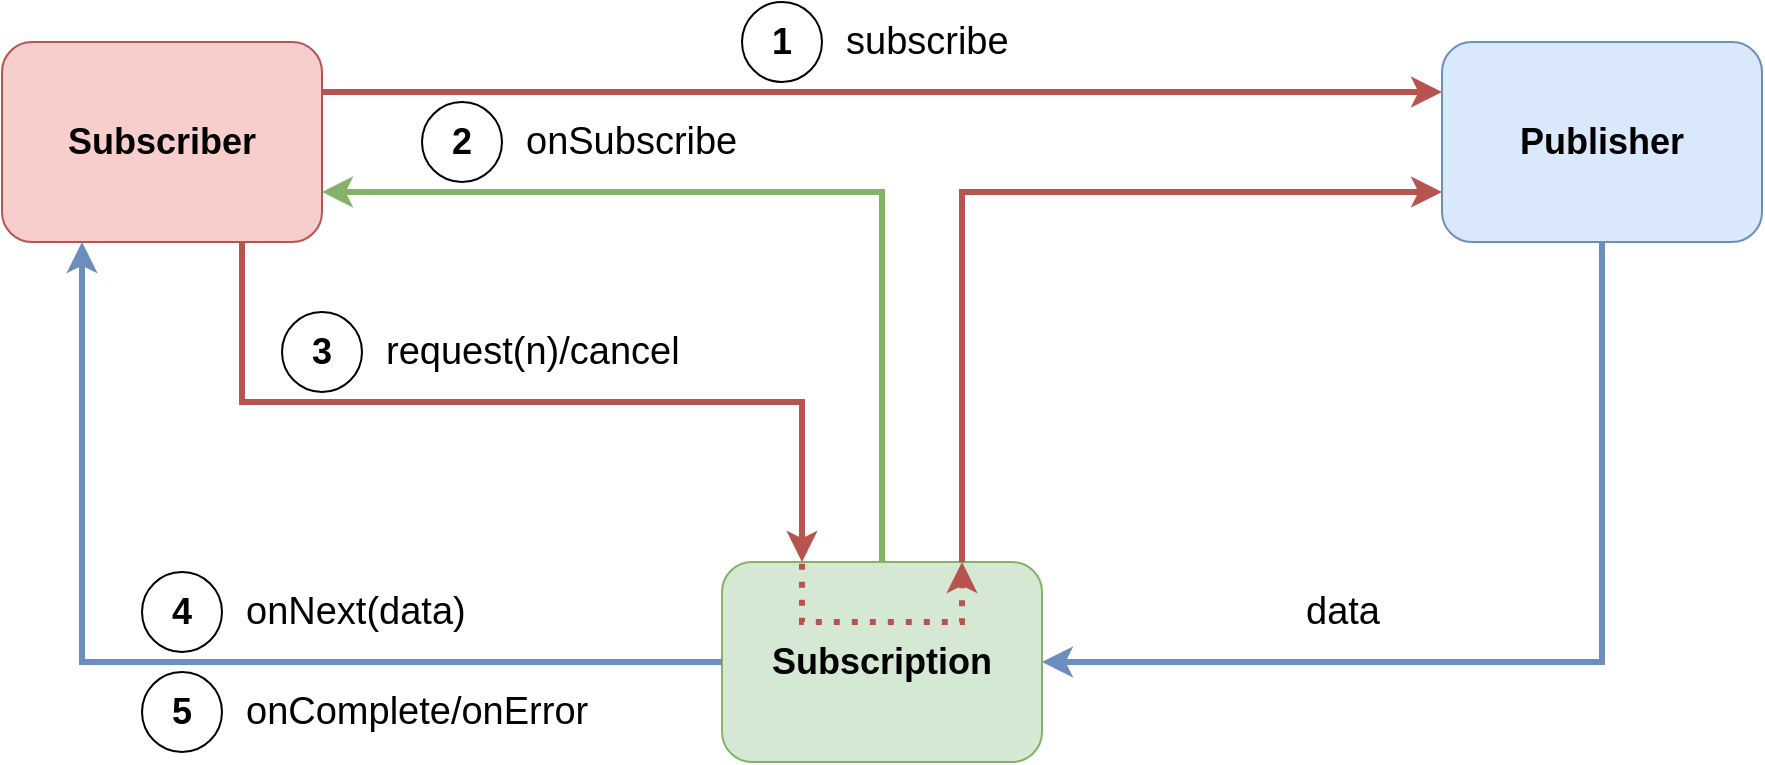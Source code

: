 <mxfile version="21.2.1" type="device">
  <diagram name="Page-1" id="oiDOwIseU5BvPzYJeGbI">
    <mxGraphModel dx="1242" dy="822" grid="1" gridSize="10" guides="1" tooltips="1" connect="1" arrows="1" fold="1" page="1" pageScale="1" pageWidth="1169" pageHeight="827" math="0" shadow="0">
      <root>
        <mxCell id="0" />
        <mxCell id="1" parent="0" />
        <mxCell id="AUySJYUAtM3CedbyxXsD-10" style="edgeStyle=orthogonalEdgeStyle;rounded=0;orthogonalLoop=1;jettySize=auto;html=1;entryX=0;entryY=0.25;entryDx=0;entryDy=0;strokeWidth=3;exitX=1;exitY=0.25;exitDx=0;exitDy=0;fillColor=#f8cecc;strokeColor=#b85450;" edge="1" parent="1" source="AUySJYUAtM3CedbyxXsD-1" target="AUySJYUAtM3CedbyxXsD-5">
          <mxGeometry relative="1" as="geometry">
            <mxPoint x="480" y="285" as="targetPoint" />
          </mxGeometry>
        </mxCell>
        <mxCell id="AUySJYUAtM3CedbyxXsD-1" value="&lt;font style=&quot;font-size: 18px;&quot;&gt;&lt;b&gt;Subscriber&lt;/b&gt;&lt;/font&gt;" style="rounded=1;whiteSpace=wrap;html=1;fillColor=#f8cecc;strokeColor=#b85450;" vertex="1" parent="1">
          <mxGeometry x="80" y="160" width="160" height="100" as="geometry" />
        </mxCell>
        <mxCell id="AUySJYUAtM3CedbyxXsD-4" value="&lt;span style=&quot;font-size: 18px;&quot;&gt;&lt;b&gt;Subscription&lt;/b&gt;&lt;/span&gt;" style="rounded=1;whiteSpace=wrap;html=1;fillColor=#d5e8d4;strokeColor=#82b366;" vertex="1" parent="1">
          <mxGeometry x="440" y="420" width="160" height="100" as="geometry" />
        </mxCell>
        <mxCell id="AUySJYUAtM3CedbyxXsD-5" value="&lt;font style=&quot;font-size: 18px;&quot;&gt;&lt;b&gt;Publisher&lt;/b&gt;&lt;/font&gt;" style="rounded=1;whiteSpace=wrap;html=1;fillColor=#dae8fc;strokeColor=#6c8ebf;" vertex="1" parent="1">
          <mxGeometry x="800" y="160" width="160" height="100" as="geometry" />
        </mxCell>
        <mxCell id="AUySJYUAtM3CedbyxXsD-23" value="&lt;span style=&quot;font-size: 19px;&quot;&gt;subscribe&lt;/span&gt;" style="text;html=1;strokeColor=none;fillColor=none;align=left;verticalAlign=middle;whiteSpace=wrap;rounded=0;fontColor=#000000;" vertex="1" parent="1">
          <mxGeometry x="500" y="145" width="120" height="30" as="geometry" />
        </mxCell>
        <mxCell id="AUySJYUAtM3CedbyxXsD-31" style="edgeStyle=orthogonalEdgeStyle;rounded=0;orthogonalLoop=1;jettySize=auto;html=1;entryX=1;entryY=0.75;entryDx=0;entryDy=0;strokeWidth=3;exitX=0.5;exitY=0;exitDx=0;exitDy=0;fillColor=#d5e8d4;strokeColor=#82b366;" edge="1" parent="1" source="AUySJYUAtM3CedbyxXsD-4" target="AUySJYUAtM3CedbyxXsD-1">
          <mxGeometry relative="1" as="geometry">
            <mxPoint x="250" y="195" as="sourcePoint" />
            <mxPoint x="810" y="195" as="targetPoint" />
          </mxGeometry>
        </mxCell>
        <mxCell id="AUySJYUAtM3CedbyxXsD-32" style="edgeStyle=orthogonalEdgeStyle;rounded=0;orthogonalLoop=1;jettySize=auto;html=1;entryX=0.75;entryY=1;entryDx=0;entryDy=0;strokeWidth=3;exitX=0.25;exitY=0;exitDx=0;exitDy=0;fillColor=#f8cecc;strokeColor=#b85450;startArrow=classic;startFill=1;endArrow=none;endFill=0;" edge="1" parent="1" source="AUySJYUAtM3CedbyxXsD-4" target="AUySJYUAtM3CedbyxXsD-1">
          <mxGeometry relative="1" as="geometry">
            <mxPoint x="530" y="430" as="sourcePoint" />
            <mxPoint x="250" y="220" as="targetPoint" />
          </mxGeometry>
        </mxCell>
        <mxCell id="AUySJYUAtM3CedbyxXsD-33" style="edgeStyle=orthogonalEdgeStyle;rounded=0;orthogonalLoop=1;jettySize=auto;html=1;entryX=0;entryY=0.75;entryDx=0;entryDy=0;strokeWidth=3;exitX=0.75;exitY=0;exitDx=0;exitDy=0;fillColor=#f8cecc;strokeColor=#b85450;" edge="1" parent="1" source="AUySJYUAtM3CedbyxXsD-4" target="AUySJYUAtM3CedbyxXsD-5">
          <mxGeometry relative="1" as="geometry">
            <mxPoint x="530" y="430" as="sourcePoint" />
            <mxPoint x="250" y="245" as="targetPoint" />
          </mxGeometry>
        </mxCell>
        <mxCell id="AUySJYUAtM3CedbyxXsD-34" style="edgeStyle=orthogonalEdgeStyle;rounded=0;orthogonalLoop=1;jettySize=auto;html=1;entryX=1;entryY=0.5;entryDx=0;entryDy=0;strokeWidth=3;exitX=0.5;exitY=1;exitDx=0;exitDy=0;fillColor=#dae8fc;strokeColor=#6c8ebf;" edge="1" parent="1" source="AUySJYUAtM3CedbyxXsD-5" target="AUySJYUAtM3CedbyxXsD-4">
          <mxGeometry relative="1" as="geometry">
            <mxPoint x="570" y="430" as="sourcePoint" />
            <mxPoint x="810" y="245" as="targetPoint" />
          </mxGeometry>
        </mxCell>
        <mxCell id="AUySJYUAtM3CedbyxXsD-35" style="edgeStyle=orthogonalEdgeStyle;rounded=0;orthogonalLoop=1;jettySize=auto;html=1;entryX=0.25;entryY=1;entryDx=0;entryDy=0;strokeWidth=3;exitX=0;exitY=0.5;exitDx=0;exitDy=0;fillColor=#dae8fc;strokeColor=#6c8ebf;" edge="1" parent="1" source="AUySJYUAtM3CedbyxXsD-4" target="AUySJYUAtM3CedbyxXsD-1">
          <mxGeometry relative="1" as="geometry">
            <mxPoint x="890" y="270" as="sourcePoint" />
            <mxPoint x="610" y="480" as="targetPoint" />
          </mxGeometry>
        </mxCell>
        <mxCell id="AUySJYUAtM3CedbyxXsD-36" value="&lt;span style=&quot;font-size: 19px;&quot;&gt;onSubscribe&lt;/span&gt;" style="text;html=1;strokeColor=none;fillColor=none;align=left;verticalAlign=middle;whiteSpace=wrap;rounded=0;fontColor=#000000;" vertex="1" parent="1">
          <mxGeometry x="340" y="195" width="120" height="30" as="geometry" />
        </mxCell>
        <mxCell id="AUySJYUAtM3CedbyxXsD-37" value="&lt;span style=&quot;font-size: 19px;&quot;&gt;request(n)/cancel&lt;/span&gt;" style="text;html=1;strokeColor=none;fillColor=none;align=left;verticalAlign=middle;whiteSpace=wrap;rounded=0;fontColor=#000000;" vertex="1" parent="1">
          <mxGeometry x="270" y="300" width="120" height="30" as="geometry" />
        </mxCell>
        <mxCell id="AUySJYUAtM3CedbyxXsD-38" value="&lt;span style=&quot;font-size: 19px;&quot;&gt;onNext(data)&lt;/span&gt;" style="text;html=1;strokeColor=none;fillColor=none;align=left;verticalAlign=middle;whiteSpace=wrap;rounded=0;fontColor=#000000;" vertex="1" parent="1">
          <mxGeometry x="200" y="430" width="120" height="30" as="geometry" />
        </mxCell>
        <mxCell id="AUySJYUAtM3CedbyxXsD-39" value="&lt;span style=&quot;font-size: 19px;&quot;&gt;onComplete/onError&lt;/span&gt;" style="text;html=1;strokeColor=none;fillColor=none;align=left;verticalAlign=middle;whiteSpace=wrap;rounded=0;fontColor=#000000;" vertex="1" parent="1">
          <mxGeometry x="200" y="480" width="120" height="30" as="geometry" />
        </mxCell>
        <mxCell id="AUySJYUAtM3CedbyxXsD-40" value="&lt;span style=&quot;font-size: 19px;&quot;&gt;data&lt;/span&gt;" style="text;html=1;strokeColor=none;fillColor=none;align=left;verticalAlign=middle;whiteSpace=wrap;rounded=0;fontColor=#000000;" vertex="1" parent="1">
          <mxGeometry x="730" y="430" width="120" height="30" as="geometry" />
        </mxCell>
        <mxCell id="AUySJYUAtM3CedbyxXsD-41" style="edgeStyle=orthogonalEdgeStyle;rounded=0;orthogonalLoop=1;jettySize=auto;html=1;entryX=0.25;entryY=0;entryDx=0;entryDy=0;strokeWidth=3;exitX=0.75;exitY=0;exitDx=0;exitDy=0;fillColor=#f8cecc;strokeColor=#b85450;startArrow=classic;startFill=1;endArrow=none;endFill=0;dashed=1;dashPattern=1 2;" edge="1" parent="1" source="AUySJYUAtM3CedbyxXsD-4" target="AUySJYUAtM3CedbyxXsD-4">
          <mxGeometry relative="1" as="geometry">
            <mxPoint x="490" y="430" as="sourcePoint" />
            <mxPoint x="210" y="270" as="targetPoint" />
            <Array as="points">
              <mxPoint x="560" y="450" />
              <mxPoint x="480" y="450" />
            </Array>
          </mxGeometry>
        </mxCell>
        <mxCell id="AUySJYUAtM3CedbyxXsD-42" value="&lt;font size=&quot;1&quot; style=&quot;&quot;&gt;&lt;b style=&quot;font-size: 18px;&quot;&gt;1&lt;/b&gt;&lt;/font&gt;" style="ellipse;whiteSpace=wrap;html=1;aspect=fixed;" vertex="1" parent="1">
          <mxGeometry x="450" y="140" width="40" height="40" as="geometry" />
        </mxCell>
        <mxCell id="AUySJYUAtM3CedbyxXsD-43" value="&lt;font size=&quot;1&quot; style=&quot;&quot;&gt;&lt;b style=&quot;font-size: 18px;&quot;&gt;2&lt;/b&gt;&lt;/font&gt;" style="ellipse;whiteSpace=wrap;html=1;aspect=fixed;" vertex="1" parent="1">
          <mxGeometry x="290" y="190" width="40" height="40" as="geometry" />
        </mxCell>
        <mxCell id="AUySJYUAtM3CedbyxXsD-44" value="&lt;font size=&quot;1&quot; style=&quot;&quot;&gt;&lt;b style=&quot;font-size: 18px;&quot;&gt;3&lt;/b&gt;&lt;/font&gt;" style="ellipse;whiteSpace=wrap;html=1;aspect=fixed;" vertex="1" parent="1">
          <mxGeometry x="220" y="295" width="40" height="40" as="geometry" />
        </mxCell>
        <mxCell id="AUySJYUAtM3CedbyxXsD-45" value="&lt;font size=&quot;1&quot; style=&quot;&quot;&gt;&lt;b style=&quot;font-size: 18px;&quot;&gt;4&lt;/b&gt;&lt;/font&gt;" style="ellipse;whiteSpace=wrap;html=1;aspect=fixed;" vertex="1" parent="1">
          <mxGeometry x="150" y="425" width="40" height="40" as="geometry" />
        </mxCell>
        <mxCell id="AUySJYUAtM3CedbyxXsD-46" value="&lt;font size=&quot;1&quot; style=&quot;&quot;&gt;&lt;b style=&quot;font-size: 18px;&quot;&gt;5&lt;/b&gt;&lt;/font&gt;" style="ellipse;whiteSpace=wrap;html=1;aspect=fixed;" vertex="1" parent="1">
          <mxGeometry x="150" y="475" width="40" height="40" as="geometry" />
        </mxCell>
      </root>
    </mxGraphModel>
  </diagram>
</mxfile>
